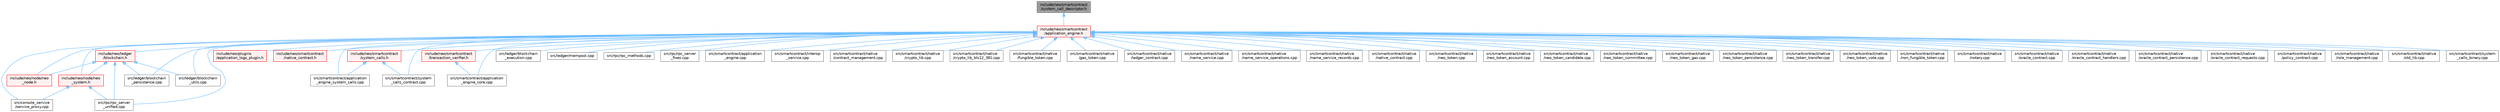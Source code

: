 digraph "include/neo/smartcontract/system_call_descriptor.h"
{
 // LATEX_PDF_SIZE
  bgcolor="transparent";
  edge [fontname=Helvetica,fontsize=10,labelfontname=Helvetica,labelfontsize=10];
  node [fontname=Helvetica,fontsize=10,shape=box,height=0.2,width=0.4];
  Node1 [id="Node000001",label="include/neo/smartcontract\l/system_call_descriptor.h",height=0.2,width=0.4,color="gray40", fillcolor="grey60", style="filled", fontcolor="black",tooltip=" "];
  Node1 -> Node2 [id="edge60_Node000001_Node000002",dir="back",color="steelblue1",style="solid",tooltip=" "];
  Node2 [id="Node000002",label="include/neo/smartcontract\l/application_engine.h",height=0.2,width=0.4,color="red", fillcolor="#FFF0F0", style="filled",URL="$application__engine_8h.html",tooltip=" "];
  Node2 -> Node3 [id="edge61_Node000002_Node000003",dir="back",color="steelblue1",style="solid",tooltip=" "];
  Node3 [id="Node000003",label="include/neo/ledger\l/blockchain.h",height=0.2,width=0.4,color="red", fillcolor="#FFF0F0", style="filled",URL="$blockchain_8h.html",tooltip=" "];
  Node3 -> Node9 [id="edge62_Node000003_Node000009",dir="back",color="steelblue1",style="solid",tooltip=" "];
  Node9 [id="Node000009",label="include/neo/node/neo\l_node.h",height=0.2,width=0.4,color="red", fillcolor="#FFF0F0", style="filled",URL="$neo__node_8h.html",tooltip=" "];
  Node3 -> Node88 [id="edge63_Node000003_Node000088",dir="back",color="steelblue1",style="solid",tooltip=" "];
  Node88 [id="Node000088",label="include/neo/node/neo\l_system.h",height=0.2,width=0.4,color="red", fillcolor="#FFF0F0", style="filled",URL="$node_2neo__system_8h.html",tooltip=" "];
  Node88 -> Node92 [id="edge64_Node000088_Node000092",dir="back",color="steelblue1",style="solid",tooltip=" "];
  Node92 [id="Node000092",label="src/console_service\l/service_proxy.cpp",height=0.2,width=0.4,color="grey40", fillcolor="white", style="filled",URL="$service__proxy_8cpp.html",tooltip=" "];
  Node88 -> Node77 [id="edge65_Node000088_Node000077",dir="back",color="steelblue1",style="solid",tooltip=" "];
  Node77 [id="Node000077",label="src/rpc/rpc_server\l_unified.cpp",height=0.2,width=0.4,color="grey40", fillcolor="white", style="filled",URL="$rpc__server__unified_8cpp.html",tooltip=" "];
  Node3 -> Node23 [id="edge66_Node000003_Node000023",dir="back",color="steelblue1",style="solid",tooltip=" "];
  Node23 [id="Node000023",label="src/ledger/blockchain\l_persistence.cpp",height=0.2,width=0.4,color="grey40", fillcolor="white", style="filled",URL="$blockchain__persistence_8cpp.html",tooltip=" "];
  Node3 -> Node24 [id="edge67_Node000003_Node000024",dir="back",color="steelblue1",style="solid",tooltip=" "];
  Node24 [id="Node000024",label="src/ledger/blockchain\l_utils.cpp",height=0.2,width=0.4,color="grey40", fillcolor="white", style="filled",URL="$blockchain__utils_8cpp.html",tooltip=" "];
  Node3 -> Node77 [id="edge68_Node000003_Node000077",dir="back",color="steelblue1",style="solid",tooltip=" "];
  Node2 -> Node9 [id="edge69_Node000002_Node000009",dir="back",color="steelblue1",style="solid",tooltip=" "];
  Node2 -> Node88 [id="edge70_Node000002_Node000088",dir="back",color="steelblue1",style="solid",tooltip=" "];
  Node2 -> Node52 [id="edge71_Node000002_Node000052",dir="back",color="steelblue1",style="solid",tooltip=" "];
  Node52 [id="Node000052",label="include/neo/plugins\l/application_logs_plugin.h",height=0.2,width=0.4,color="red", fillcolor="#FFF0F0", style="filled",URL="$application__logs__plugin_8h.html",tooltip=" "];
  Node2 -> Node101 [id="edge72_Node000002_Node000101",dir="back",color="steelblue1",style="solid",tooltip=" "];
  Node101 [id="Node000101",label="include/neo/smartcontract\l/native_contract.h",height=0.2,width=0.4,color="red", fillcolor="#FFF0F0", style="filled",URL="$native__contract_8h.html",tooltip=" "];
  Node2 -> Node103 [id="edge73_Node000002_Node000103",dir="back",color="steelblue1",style="solid",tooltip=" "];
  Node103 [id="Node000103",label="include/neo/smartcontract\l/system_calls.h",height=0.2,width=0.4,color="red", fillcolor="#FFF0F0", style="filled",URL="$system__calls_8h.html",tooltip=" "];
  Node103 -> Node104 [id="edge74_Node000103_Node000104",dir="back",color="steelblue1",style="solid",tooltip=" "];
  Node104 [id="Node000104",label="src/smartcontract/application\l_engine_system_calls.cpp",height=0.2,width=0.4,color="grey40", fillcolor="white", style="filled",URL="$application__engine__system__calls_8cpp.html",tooltip=" "];
  Node103 -> Node105 [id="edge75_Node000103_Node000105",dir="back",color="steelblue1",style="solid",tooltip=" "];
  Node105 [id="Node000105",label="src/smartcontract/system\l_calls_contract.cpp",height=0.2,width=0.4,color="grey40", fillcolor="white", style="filled",URL="$system__calls__contract_8cpp.html",tooltip=" "];
  Node2 -> Node110 [id="edge76_Node000002_Node000110",dir="back",color="steelblue1",style="solid",tooltip=" "];
  Node110 [id="Node000110",label="include/neo/smartcontract\l/transaction_verifier.h",height=0.2,width=0.4,color="red", fillcolor="#FFF0F0", style="filled",URL="$transaction__verifier_8h.html",tooltip=" "];
  Node110 -> Node111 [id="edge77_Node000110_Node000111",dir="back",color="steelblue1",style="solid",tooltip=" "];
  Node111 [id="Node000111",label="src/smartcontract/application\l_engine_core.cpp",height=0.2,width=0.4,color="grey40", fillcolor="white", style="filled",URL="$application__engine__core_8cpp.html",tooltip=" "];
  Node2 -> Node92 [id="edge78_Node000002_Node000092",dir="back",color="steelblue1",style="solid",tooltip=" "];
  Node2 -> Node113 [id="edge79_Node000002_Node000113",dir="back",color="steelblue1",style="solid",tooltip=" "];
  Node113 [id="Node000113",label="src/ledger/blockchain\l_execution.cpp",height=0.2,width=0.4,color="grey40", fillcolor="white", style="filled",URL="$blockchain__execution_8cpp.html",tooltip=" "];
  Node2 -> Node23 [id="edge80_Node000002_Node000023",dir="back",color="steelblue1",style="solid",tooltip=" "];
  Node2 -> Node24 [id="edge81_Node000002_Node000024",dir="back",color="steelblue1",style="solid",tooltip=" "];
  Node2 -> Node25 [id="edge82_Node000002_Node000025",dir="back",color="steelblue1",style="solid",tooltip=" "];
  Node25 [id="Node000025",label="src/ledger/mempool.cpp",height=0.2,width=0.4,color="grey40", fillcolor="white", style="filled",URL="$mempool_8cpp.html",tooltip=" "];
  Node2 -> Node90 [id="edge83_Node000002_Node000090",dir="back",color="steelblue1",style="solid",tooltip=" "];
  Node90 [id="Node000090",label="src/rpc/rpc_methods.cpp",height=0.2,width=0.4,color="grey40", fillcolor="white", style="filled",URL="$rpc__methods_8cpp.html",tooltip=" "];
  Node2 -> Node74 [id="edge84_Node000002_Node000074",dir="back",color="steelblue1",style="solid",tooltip=" "];
  Node74 [id="Node000074",label="src/rpc/rpc_server\l_fixes.cpp",height=0.2,width=0.4,color="grey40", fillcolor="white", style="filled",URL="$rpc__server__fixes_8cpp.html",tooltip=" "];
  Node2 -> Node77 [id="edge85_Node000002_Node000077",dir="back",color="steelblue1",style="solid",tooltip=" "];
  Node2 -> Node114 [id="edge86_Node000002_Node000114",dir="back",color="steelblue1",style="solid",tooltip=" "];
  Node114 [id="Node000114",label="src/smartcontract/application\l_engine.cpp",height=0.2,width=0.4,color="grey40", fillcolor="white", style="filled",URL="$application__engine_8cpp.html",tooltip=" "];
  Node2 -> Node111 [id="edge87_Node000002_Node000111",dir="back",color="steelblue1",style="solid",tooltip=" "];
  Node2 -> Node104 [id="edge88_Node000002_Node000104",dir="back",color="steelblue1",style="solid",tooltip=" "];
  Node2 -> Node115 [id="edge89_Node000002_Node000115",dir="back",color="steelblue1",style="solid",tooltip=" "];
  Node115 [id="Node000115",label="src/smartcontract/interop\l_service.cpp",height=0.2,width=0.4,color="grey40", fillcolor="white", style="filled",URL="$interop__service_8cpp.html",tooltip=" "];
  Node2 -> Node116 [id="edge90_Node000002_Node000116",dir="back",color="steelblue1",style="solid",tooltip=" "];
  Node116 [id="Node000116",label="src/smartcontract/native\l/contract_management.cpp",height=0.2,width=0.4,color="grey40", fillcolor="white", style="filled",URL="$contract__management_8cpp.html",tooltip=" "];
  Node2 -> Node117 [id="edge91_Node000002_Node000117",dir="back",color="steelblue1",style="solid",tooltip=" "];
  Node117 [id="Node000117",label="src/smartcontract/native\l/crypto_lib.cpp",height=0.2,width=0.4,color="grey40", fillcolor="white", style="filled",URL="$crypto__lib_8cpp.html",tooltip=" "];
  Node2 -> Node118 [id="edge92_Node000002_Node000118",dir="back",color="steelblue1",style="solid",tooltip=" "];
  Node118 [id="Node000118",label="src/smartcontract/native\l/crypto_lib_bls12_381.cpp",height=0.2,width=0.4,color="grey40", fillcolor="white", style="filled",URL="$crypto__lib__bls12__381_8cpp.html",tooltip=" "];
  Node2 -> Node119 [id="edge93_Node000002_Node000119",dir="back",color="steelblue1",style="solid",tooltip=" "];
  Node119 [id="Node000119",label="src/smartcontract/native\l/fungible_token.cpp",height=0.2,width=0.4,color="grey40", fillcolor="white", style="filled",URL="$fungible__token_8cpp.html",tooltip=" "];
  Node2 -> Node120 [id="edge94_Node000002_Node000120",dir="back",color="steelblue1",style="solid",tooltip=" "];
  Node120 [id="Node000120",label="src/smartcontract/native\l/gas_token.cpp",height=0.2,width=0.4,color="grey40", fillcolor="white", style="filled",URL="$gas__token_8cpp.html",tooltip=" "];
  Node2 -> Node121 [id="edge95_Node000002_Node000121",dir="back",color="steelblue1",style="solid",tooltip=" "];
  Node121 [id="Node000121",label="src/smartcontract/native\l/ledger_contract.cpp",height=0.2,width=0.4,color="grey40", fillcolor="white", style="filled",URL="$ledger__contract_8cpp.html",tooltip=" "];
  Node2 -> Node122 [id="edge96_Node000002_Node000122",dir="back",color="steelblue1",style="solid",tooltip=" "];
  Node122 [id="Node000122",label="src/smartcontract/native\l/name_service.cpp",height=0.2,width=0.4,color="grey40", fillcolor="white", style="filled",URL="$name__service_8cpp.html",tooltip=" "];
  Node2 -> Node123 [id="edge97_Node000002_Node000123",dir="back",color="steelblue1",style="solid",tooltip=" "];
  Node123 [id="Node000123",label="src/smartcontract/native\l/name_service_operations.cpp",height=0.2,width=0.4,color="grey40", fillcolor="white", style="filled",URL="$name__service__operations_8cpp.html",tooltip=" "];
  Node2 -> Node124 [id="edge98_Node000002_Node000124",dir="back",color="steelblue1",style="solid",tooltip=" "];
  Node124 [id="Node000124",label="src/smartcontract/native\l/name_service_records.cpp",height=0.2,width=0.4,color="grey40", fillcolor="white", style="filled",URL="$name__service__records_8cpp.html",tooltip=" "];
  Node2 -> Node125 [id="edge99_Node000002_Node000125",dir="back",color="steelblue1",style="solid",tooltip=" "];
  Node125 [id="Node000125",label="src/smartcontract/native\l/native_contract.cpp",height=0.2,width=0.4,color="grey40", fillcolor="white", style="filled",URL="$native_2native__contract_8cpp.html",tooltip=" "];
  Node2 -> Node126 [id="edge100_Node000002_Node000126",dir="back",color="steelblue1",style="solid",tooltip=" "];
  Node126 [id="Node000126",label="src/smartcontract/native\l/neo_token.cpp",height=0.2,width=0.4,color="grey40", fillcolor="white", style="filled",URL="$neo__token_8cpp.html",tooltip=" "];
  Node2 -> Node127 [id="edge101_Node000002_Node000127",dir="back",color="steelblue1",style="solid",tooltip=" "];
  Node127 [id="Node000127",label="src/smartcontract/native\l/neo_token_account.cpp",height=0.2,width=0.4,color="grey40", fillcolor="white", style="filled",URL="$neo__token__account_8cpp.html",tooltip=" "];
  Node2 -> Node128 [id="edge102_Node000002_Node000128",dir="back",color="steelblue1",style="solid",tooltip=" "];
  Node128 [id="Node000128",label="src/smartcontract/native\l/neo_token_candidate.cpp",height=0.2,width=0.4,color="grey40", fillcolor="white", style="filled",URL="$neo__token__candidate_8cpp.html",tooltip=" "];
  Node2 -> Node129 [id="edge103_Node000002_Node000129",dir="back",color="steelblue1",style="solid",tooltip=" "];
  Node129 [id="Node000129",label="src/smartcontract/native\l/neo_token_committee.cpp",height=0.2,width=0.4,color="grey40", fillcolor="white", style="filled",URL="$neo__token__committee_8cpp.html",tooltip=" "];
  Node2 -> Node130 [id="edge104_Node000002_Node000130",dir="back",color="steelblue1",style="solid",tooltip=" "];
  Node130 [id="Node000130",label="src/smartcontract/native\l/neo_token_gas.cpp",height=0.2,width=0.4,color="grey40", fillcolor="white", style="filled",URL="$neo__token__gas_8cpp.html",tooltip=" "];
  Node2 -> Node131 [id="edge105_Node000002_Node000131",dir="back",color="steelblue1",style="solid",tooltip=" "];
  Node131 [id="Node000131",label="src/smartcontract/native\l/neo_token_persistence.cpp",height=0.2,width=0.4,color="grey40", fillcolor="white", style="filled",URL="$neo__token__persistence_8cpp.html",tooltip=" "];
  Node2 -> Node132 [id="edge106_Node000002_Node000132",dir="back",color="steelblue1",style="solid",tooltip=" "];
  Node132 [id="Node000132",label="src/smartcontract/native\l/neo_token_transfer.cpp",height=0.2,width=0.4,color="grey40", fillcolor="white", style="filled",URL="$neo__token__transfer_8cpp.html",tooltip=" "];
  Node2 -> Node133 [id="edge107_Node000002_Node000133",dir="back",color="steelblue1",style="solid",tooltip=" "];
  Node133 [id="Node000133",label="src/smartcontract/native\l/neo_token_vote.cpp",height=0.2,width=0.4,color="grey40", fillcolor="white", style="filled",URL="$neo__token__vote_8cpp.html",tooltip=" "];
  Node2 -> Node134 [id="edge108_Node000002_Node000134",dir="back",color="steelblue1",style="solid",tooltip=" "];
  Node134 [id="Node000134",label="src/smartcontract/native\l/non_fungible_token.cpp",height=0.2,width=0.4,color="grey40", fillcolor="white", style="filled",URL="$non__fungible__token_8cpp.html",tooltip=" "];
  Node2 -> Node135 [id="edge109_Node000002_Node000135",dir="back",color="steelblue1",style="solid",tooltip=" "];
  Node135 [id="Node000135",label="src/smartcontract/native\l/notary.cpp",height=0.2,width=0.4,color="grey40", fillcolor="white", style="filled",URL="$notary_8cpp.html",tooltip=" "];
  Node2 -> Node136 [id="edge110_Node000002_Node000136",dir="back",color="steelblue1",style="solid",tooltip=" "];
  Node136 [id="Node000136",label="src/smartcontract/native\l/oracle_contract.cpp",height=0.2,width=0.4,color="grey40", fillcolor="white", style="filled",URL="$oracle__contract_8cpp.html",tooltip=" "];
  Node2 -> Node137 [id="edge111_Node000002_Node000137",dir="back",color="steelblue1",style="solid",tooltip=" "];
  Node137 [id="Node000137",label="src/smartcontract/native\l/oracle_contract_handlers.cpp",height=0.2,width=0.4,color="grey40", fillcolor="white", style="filled",URL="$oracle__contract__handlers_8cpp.html",tooltip=" "];
  Node2 -> Node138 [id="edge112_Node000002_Node000138",dir="back",color="steelblue1",style="solid",tooltip=" "];
  Node138 [id="Node000138",label="src/smartcontract/native\l/oracle_contract_persistence.cpp",height=0.2,width=0.4,color="grey40", fillcolor="white", style="filled",URL="$oracle__contract__persistence_8cpp.html",tooltip=" "];
  Node2 -> Node139 [id="edge113_Node000002_Node000139",dir="back",color="steelblue1",style="solid",tooltip=" "];
  Node139 [id="Node000139",label="src/smartcontract/native\l/oracle_contract_requests.cpp",height=0.2,width=0.4,color="grey40", fillcolor="white", style="filled",URL="$oracle__contract__requests_8cpp.html",tooltip=" "];
  Node2 -> Node140 [id="edge114_Node000002_Node000140",dir="back",color="steelblue1",style="solid",tooltip=" "];
  Node140 [id="Node000140",label="src/smartcontract/native\l/policy_contract.cpp",height=0.2,width=0.4,color="grey40", fillcolor="white", style="filled",URL="$policy__contract_8cpp.html",tooltip=" "];
  Node2 -> Node141 [id="edge115_Node000002_Node000141",dir="back",color="steelblue1",style="solid",tooltip=" "];
  Node141 [id="Node000141",label="src/smartcontract/native\l/role_management.cpp",height=0.2,width=0.4,color="grey40", fillcolor="white", style="filled",URL="$role__management_8cpp.html",tooltip=" "];
  Node2 -> Node142 [id="edge116_Node000002_Node000142",dir="back",color="steelblue1",style="solid",tooltip=" "];
  Node142 [id="Node000142",label="src/smartcontract/native\l/std_lib.cpp",height=0.2,width=0.4,color="grey40", fillcolor="white", style="filled",URL="$std__lib_8cpp.html",tooltip=" "];
  Node2 -> Node143 [id="edge117_Node000002_Node000143",dir="back",color="steelblue1",style="solid",tooltip=" "];
  Node143 [id="Node000143",label="src/smartcontract/system\l_calls_binary.cpp",height=0.2,width=0.4,color="grey40", fillcolor="white", style="filled",URL="$system__calls__binary_8cpp.html",tooltip=" "];
  Node2 -> Node105 [id="edge118_Node000002_Node000105",dir="back",color="steelblue1",style="solid",tooltip=" "];
}
